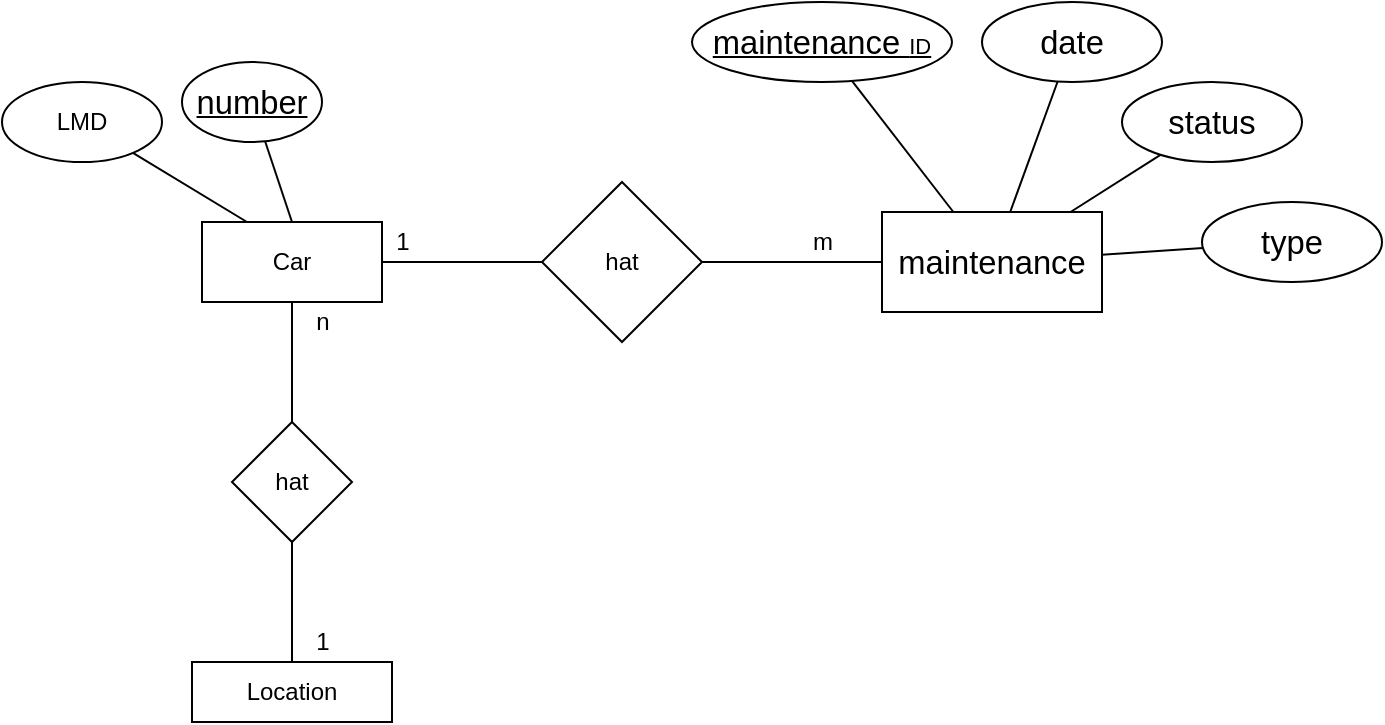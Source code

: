 <mxfile version="14.2.9" type="github">
  <diagram id="C5RBs43oDa-KdzZeNtuy" name="Page-1">
    <mxGraphModel dx="866" dy="1799" grid="1" gridSize="10" guides="1" tooltips="1" connect="1" arrows="1" fold="1" page="1" pageScale="1" pageWidth="827" pageHeight="1169" math="0" shadow="0">
      <root>
        <mxCell id="WIyWlLk6GJQsqaUBKTNV-0" />
        <mxCell id="WIyWlLk6GJQsqaUBKTNV-1" parent="WIyWlLk6GJQsqaUBKTNV-0" />
        <mxCell id="-_6q-JlFTWqBtLtXK-LW-0" value="Car" style="rounded=0;whiteSpace=wrap;html=1;" vertex="1" parent="WIyWlLk6GJQsqaUBKTNV-1">
          <mxGeometry x="150" y="260" width="90" height="40" as="geometry" />
        </mxCell>
        <mxCell id="-_6q-JlFTWqBtLtXK-LW-1" value="&lt;span style=&quot;left: 174.627px ; top: 610.244px ; font-size: 16.365px ; font-family: sans-serif ; transform: scalex(0.992)&quot;&gt;maintenance &lt;/span&gt;" style="rounded=0;whiteSpace=wrap;html=1;" vertex="1" parent="WIyWlLk6GJQsqaUBKTNV-1">
          <mxGeometry x="490" y="255" width="110" height="50" as="geometry" />
        </mxCell>
        <mxCell id="-_6q-JlFTWqBtLtXK-LW-2" value="hat" style="rhombus;whiteSpace=wrap;html=1;" vertex="1" parent="WIyWlLk6GJQsqaUBKTNV-1">
          <mxGeometry x="320" y="240" width="80" height="80" as="geometry" />
        </mxCell>
        <mxCell id="-_6q-JlFTWqBtLtXK-LW-4" value="" style="endArrow=none;html=1;exitX=1;exitY=0.5;exitDx=0;exitDy=0;entryX=0;entryY=0.5;entryDx=0;entryDy=0;" edge="1" parent="WIyWlLk6GJQsqaUBKTNV-1" source="-_6q-JlFTWqBtLtXK-LW-0" target="-_6q-JlFTWqBtLtXK-LW-2">
          <mxGeometry width="50" height="50" relative="1" as="geometry">
            <mxPoint x="380" y="480" as="sourcePoint" />
            <mxPoint x="430" y="430" as="targetPoint" />
          </mxGeometry>
        </mxCell>
        <mxCell id="-_6q-JlFTWqBtLtXK-LW-5" value="" style="endArrow=none;html=1;entryX=1;entryY=0.5;entryDx=0;entryDy=0;" edge="1" parent="WIyWlLk6GJQsqaUBKTNV-1" source="-_6q-JlFTWqBtLtXK-LW-1" target="-_6q-JlFTWqBtLtXK-LW-2">
          <mxGeometry width="50" height="50" relative="1" as="geometry">
            <mxPoint x="380" y="480" as="sourcePoint" />
            <mxPoint x="430" y="430" as="targetPoint" />
          </mxGeometry>
        </mxCell>
        <mxCell id="-_6q-JlFTWqBtLtXK-LW-12" value="&lt;span style=&quot;left: 174.627px ; top: 760.258px ; font-size: 16.365px ; font-family: sans-serif ; transform: scalex(0.992)&quot;&gt;type&lt;/span&gt;" style="ellipse;whiteSpace=wrap;html=1;" vertex="1" parent="WIyWlLk6GJQsqaUBKTNV-1">
          <mxGeometry x="650" y="250" width="90" height="40" as="geometry" />
        </mxCell>
        <mxCell id="-_6q-JlFTWqBtLtXK-LW-13" value="&lt;span style=&quot;left: 174.627px ; top: 674.536px ; font-size: 16.365px ; font-family: sans-serif ; transform: scalex(0.992)&quot;&gt;status&lt;/span&gt;" style="ellipse;whiteSpace=wrap;html=1;" vertex="1" parent="WIyWlLk6GJQsqaUBKTNV-1">
          <mxGeometry x="610" y="190" width="90" height="40" as="geometry" />
        </mxCell>
        <mxCell id="-_6q-JlFTWqBtLtXK-LW-14" value="&lt;span style=&quot;left: 174.627px ; top: 653.105px ; font-size: 16.365px ; font-family: sans-serif ; transform: scalex(0.992)&quot;&gt;date &lt;/span&gt;" style="ellipse;whiteSpace=wrap;html=1;" vertex="1" parent="WIyWlLk6GJQsqaUBKTNV-1">
          <mxGeometry x="540" y="150" width="90" height="40" as="geometry" />
        </mxCell>
        <mxCell id="-_6q-JlFTWqBtLtXK-LW-17" value="" style="endArrow=none;html=1;" edge="1" parent="WIyWlLk6GJQsqaUBKTNV-1" source="-_6q-JlFTWqBtLtXK-LW-1" target="-_6q-JlFTWqBtLtXK-LW-14">
          <mxGeometry width="50" height="50" relative="1" as="geometry">
            <mxPoint x="380" y="480" as="sourcePoint" />
            <mxPoint x="430" y="430" as="targetPoint" />
          </mxGeometry>
        </mxCell>
        <mxCell id="-_6q-JlFTWqBtLtXK-LW-18" value="1" style="text;html=1;align=center;verticalAlign=middle;resizable=0;points=[];autosize=1;" vertex="1" parent="WIyWlLk6GJQsqaUBKTNV-1">
          <mxGeometry x="240" y="260" width="20" height="20" as="geometry" />
        </mxCell>
        <mxCell id="-_6q-JlFTWqBtLtXK-LW-20" value="m" style="text;html=1;align=center;verticalAlign=middle;resizable=0;points=[];autosize=1;" vertex="1" parent="WIyWlLk6GJQsqaUBKTNV-1">
          <mxGeometry x="445" y="260" width="30" height="20" as="geometry" />
        </mxCell>
        <mxCell id="-_6q-JlFTWqBtLtXK-LW-21" value="" style="endArrow=none;html=1;" edge="1" parent="WIyWlLk6GJQsqaUBKTNV-1" source="-_6q-JlFTWqBtLtXK-LW-1" target="-_6q-JlFTWqBtLtXK-LW-13">
          <mxGeometry width="50" height="50" relative="1" as="geometry">
            <mxPoint x="380" y="480" as="sourcePoint" />
            <mxPoint x="430" y="430" as="targetPoint" />
          </mxGeometry>
        </mxCell>
        <mxCell id="-_6q-JlFTWqBtLtXK-LW-22" value="" style="endArrow=none;html=1;" edge="1" parent="WIyWlLk6GJQsqaUBKTNV-1" source="-_6q-JlFTWqBtLtXK-LW-1" target="-_6q-JlFTWqBtLtXK-LW-12">
          <mxGeometry width="50" height="50" relative="1" as="geometry">
            <mxPoint x="380" y="480" as="sourcePoint" />
            <mxPoint x="430" y="430" as="targetPoint" />
          </mxGeometry>
        </mxCell>
        <mxCell id="-_6q-JlFTWqBtLtXK-LW-23" value="&lt;u&gt;&lt;span style=&quot;left: 174.627px ; top: 502.701px ; font-size: 16.365px ; font-family: sans-serif ; transform: scalex(0.996)&quot;&gt;number&lt;/span&gt;&lt;/u&gt;" style="ellipse;whiteSpace=wrap;html=1;" vertex="1" parent="WIyWlLk6GJQsqaUBKTNV-1">
          <mxGeometry x="140" y="180" width="70" height="40" as="geometry" />
        </mxCell>
        <mxCell id="-_6q-JlFTWqBtLtXK-LW-24" value="" style="endArrow=none;html=1;exitX=0.5;exitY=0;exitDx=0;exitDy=0;" edge="1" parent="WIyWlLk6GJQsqaUBKTNV-1" source="-_6q-JlFTWqBtLtXK-LW-0" target="-_6q-JlFTWqBtLtXK-LW-23">
          <mxGeometry width="50" height="50" relative="1" as="geometry">
            <mxPoint x="195" y="270" as="sourcePoint" />
            <mxPoint x="430" y="430" as="targetPoint" />
          </mxGeometry>
        </mxCell>
        <mxCell id="-_6q-JlFTWqBtLtXK-LW-25" value="LMD" style="ellipse;whiteSpace=wrap;html=1;" vertex="1" parent="WIyWlLk6GJQsqaUBKTNV-1">
          <mxGeometry x="50" y="190" width="80" height="40" as="geometry" />
        </mxCell>
        <mxCell id="-_6q-JlFTWqBtLtXK-LW-26" value="" style="endArrow=none;html=1;entryX=0.25;entryY=0;entryDx=0;entryDy=0;" edge="1" parent="WIyWlLk6GJQsqaUBKTNV-1" source="-_6q-JlFTWqBtLtXK-LW-25" target="-_6q-JlFTWqBtLtXK-LW-0">
          <mxGeometry width="50" height="50" relative="1" as="geometry">
            <mxPoint x="120" y="370" as="sourcePoint" />
            <mxPoint x="140" y="330" as="targetPoint" />
          </mxGeometry>
        </mxCell>
        <mxCell id="-_6q-JlFTWqBtLtXK-LW-27" value="&lt;u&gt;&lt;font style=&quot;font-size: 11px&quot;&gt;&lt;span style=&quot;left: 174.627px ; top: 610.244px ; font-size: 16.365px ; font-family: sans-serif ; transform: scalex(0.992)&quot;&gt;maintenance &lt;/span&gt;ID&lt;/font&gt;&lt;/u&gt;" style="ellipse;whiteSpace=wrap;html=1;" vertex="1" parent="WIyWlLk6GJQsqaUBKTNV-1">
          <mxGeometry x="395" y="150" width="130" height="40" as="geometry" />
        </mxCell>
        <mxCell id="-_6q-JlFTWqBtLtXK-LW-28" value="" style="endArrow=none;html=1;" edge="1" parent="WIyWlLk6GJQsqaUBKTNV-1" source="-_6q-JlFTWqBtLtXK-LW-27" target="-_6q-JlFTWqBtLtXK-LW-1">
          <mxGeometry width="50" height="50" relative="1" as="geometry">
            <mxPoint x="380" y="480" as="sourcePoint" />
            <mxPoint x="430" y="430" as="targetPoint" />
          </mxGeometry>
        </mxCell>
        <mxCell id="-_6q-JlFTWqBtLtXK-LW-29" value="Location" style="rounded=0;whiteSpace=wrap;html=1;" vertex="1" parent="WIyWlLk6GJQsqaUBKTNV-1">
          <mxGeometry x="145" y="480" width="100" height="30" as="geometry" />
        </mxCell>
        <mxCell id="-_6q-JlFTWqBtLtXK-LW-35" value="hat" style="rhombus;whiteSpace=wrap;html=1;" vertex="1" parent="WIyWlLk6GJQsqaUBKTNV-1">
          <mxGeometry x="165" y="360" width="60" height="60" as="geometry" />
        </mxCell>
        <mxCell id="-_6q-JlFTWqBtLtXK-LW-36" value="" style="endArrow=none;html=1;exitX=0.5;exitY=1;exitDx=0;exitDy=0;entryX=0.5;entryY=0;entryDx=0;entryDy=0;" edge="1" parent="WIyWlLk6GJQsqaUBKTNV-1" source="-_6q-JlFTWqBtLtXK-LW-35" target="-_6q-JlFTWqBtLtXK-LW-29">
          <mxGeometry width="50" height="50" relative="1" as="geometry">
            <mxPoint x="380" y="480" as="sourcePoint" />
            <mxPoint x="430" y="430" as="targetPoint" />
          </mxGeometry>
        </mxCell>
        <mxCell id="-_6q-JlFTWqBtLtXK-LW-37" value="" style="endArrow=none;html=1;" edge="1" parent="WIyWlLk6GJQsqaUBKTNV-1" source="-_6q-JlFTWqBtLtXK-LW-35" target="-_6q-JlFTWqBtLtXK-LW-0">
          <mxGeometry width="50" height="50" relative="1" as="geometry">
            <mxPoint x="380" y="480" as="sourcePoint" />
            <mxPoint x="430" y="430" as="targetPoint" />
          </mxGeometry>
        </mxCell>
        <mxCell id="-_6q-JlFTWqBtLtXK-LW-38" value="1" style="text;html=1;align=center;verticalAlign=middle;resizable=0;points=[];autosize=1;" vertex="1" parent="WIyWlLk6GJQsqaUBKTNV-1">
          <mxGeometry x="200" y="460" width="20" height="20" as="geometry" />
        </mxCell>
        <mxCell id="-_6q-JlFTWqBtLtXK-LW-39" value="n" style="text;html=1;align=center;verticalAlign=middle;resizable=0;points=[];autosize=1;" vertex="1" parent="WIyWlLk6GJQsqaUBKTNV-1">
          <mxGeometry x="200" y="300" width="20" height="20" as="geometry" />
        </mxCell>
      </root>
    </mxGraphModel>
  </diagram>
</mxfile>
